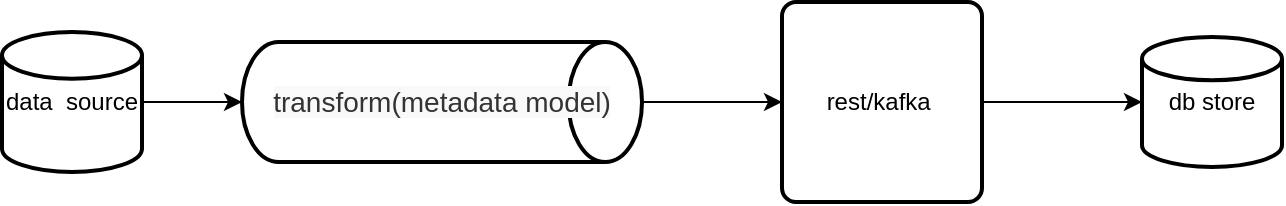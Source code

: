 <mxfile version="20.2.1" type="github">
  <diagram id="mZDRESIJP1xzlahF299O" name="第 1 页">
    <mxGraphModel dx="1234" dy="825" grid="1" gridSize="10" guides="1" tooltips="1" connect="1" arrows="1" fold="1" page="1" pageScale="1" pageWidth="827" pageHeight="1169" math="0" shadow="0">
      <root>
        <mxCell id="0" />
        <mxCell id="1" parent="0" />
        <mxCell id="QcqQIBKkPBIKL-08ot9t-8" style="edgeStyle=orthogonalEdgeStyle;rounded=0;orthogonalLoop=1;jettySize=auto;html=1;exitX=1;exitY=0.5;exitDx=0;exitDy=0;exitPerimeter=0;entryX=0;entryY=0.5;entryDx=0;entryDy=0;entryPerimeter=0;" edge="1" parent="1" source="QcqQIBKkPBIKL-08ot9t-1" target="QcqQIBKkPBIKL-08ot9t-3">
          <mxGeometry relative="1" as="geometry" />
        </mxCell>
        <mxCell id="QcqQIBKkPBIKL-08ot9t-1" value="data &amp;nbsp;source" style="strokeWidth=2;html=1;shape=mxgraph.flowchart.database;whiteSpace=wrap;" vertex="1" parent="1">
          <mxGeometry x="60" y="370" width="70" height="70" as="geometry" />
        </mxCell>
        <mxCell id="QcqQIBKkPBIKL-08ot9t-9" style="edgeStyle=orthogonalEdgeStyle;rounded=0;orthogonalLoop=1;jettySize=auto;html=1;exitX=1;exitY=0.5;exitDx=0;exitDy=0;exitPerimeter=0;entryX=0;entryY=0.5;entryDx=0;entryDy=0;" edge="1" parent="1" source="QcqQIBKkPBIKL-08ot9t-3" target="QcqQIBKkPBIKL-08ot9t-7">
          <mxGeometry relative="1" as="geometry" />
        </mxCell>
        <mxCell id="QcqQIBKkPBIKL-08ot9t-3" value="&lt;span style=&quot;text-align: start; caret-color: rgb(51, 51, 51); color: rgb(51, 51, 51); font-family: Arial, &amp;quot;PingFang SC&amp;quot;, &amp;quot;Hiragino Sans GB&amp;quot;, STHeiti, &amp;quot;Microsoft YaHei&amp;quot;, &amp;quot;WenQuanYi Micro Hei&amp;quot;, sans-serif; font-size: 14px; background-color: rgb(249, 249, 249);&quot;&gt;transform(metadata model)&lt;/span&gt;" style="strokeWidth=2;html=1;shape=mxgraph.flowchart.direct_data;whiteSpace=wrap;" vertex="1" parent="1">
          <mxGeometry x="180" y="375" width="200" height="60" as="geometry" />
        </mxCell>
        <mxCell id="QcqQIBKkPBIKL-08ot9t-5" value="db store" style="strokeWidth=2;html=1;shape=mxgraph.flowchart.database;whiteSpace=wrap;" vertex="1" parent="1">
          <mxGeometry x="630" y="372.5" width="70" height="65" as="geometry" />
        </mxCell>
        <mxCell id="QcqQIBKkPBIKL-08ot9t-10" style="edgeStyle=orthogonalEdgeStyle;rounded=0;orthogonalLoop=1;jettySize=auto;html=1;exitX=1;exitY=0.5;exitDx=0;exitDy=0;entryX=0;entryY=0.5;entryDx=0;entryDy=0;entryPerimeter=0;" edge="1" parent="1" source="QcqQIBKkPBIKL-08ot9t-7" target="QcqQIBKkPBIKL-08ot9t-5">
          <mxGeometry relative="1" as="geometry" />
        </mxCell>
        <mxCell id="QcqQIBKkPBIKL-08ot9t-7" value="rest/kafka&amp;nbsp;" style="rounded=1;whiteSpace=wrap;html=1;absoluteArcSize=1;arcSize=14;strokeWidth=2;" vertex="1" parent="1">
          <mxGeometry x="450" y="355" width="100" height="100" as="geometry" />
        </mxCell>
      </root>
    </mxGraphModel>
  </diagram>
</mxfile>
